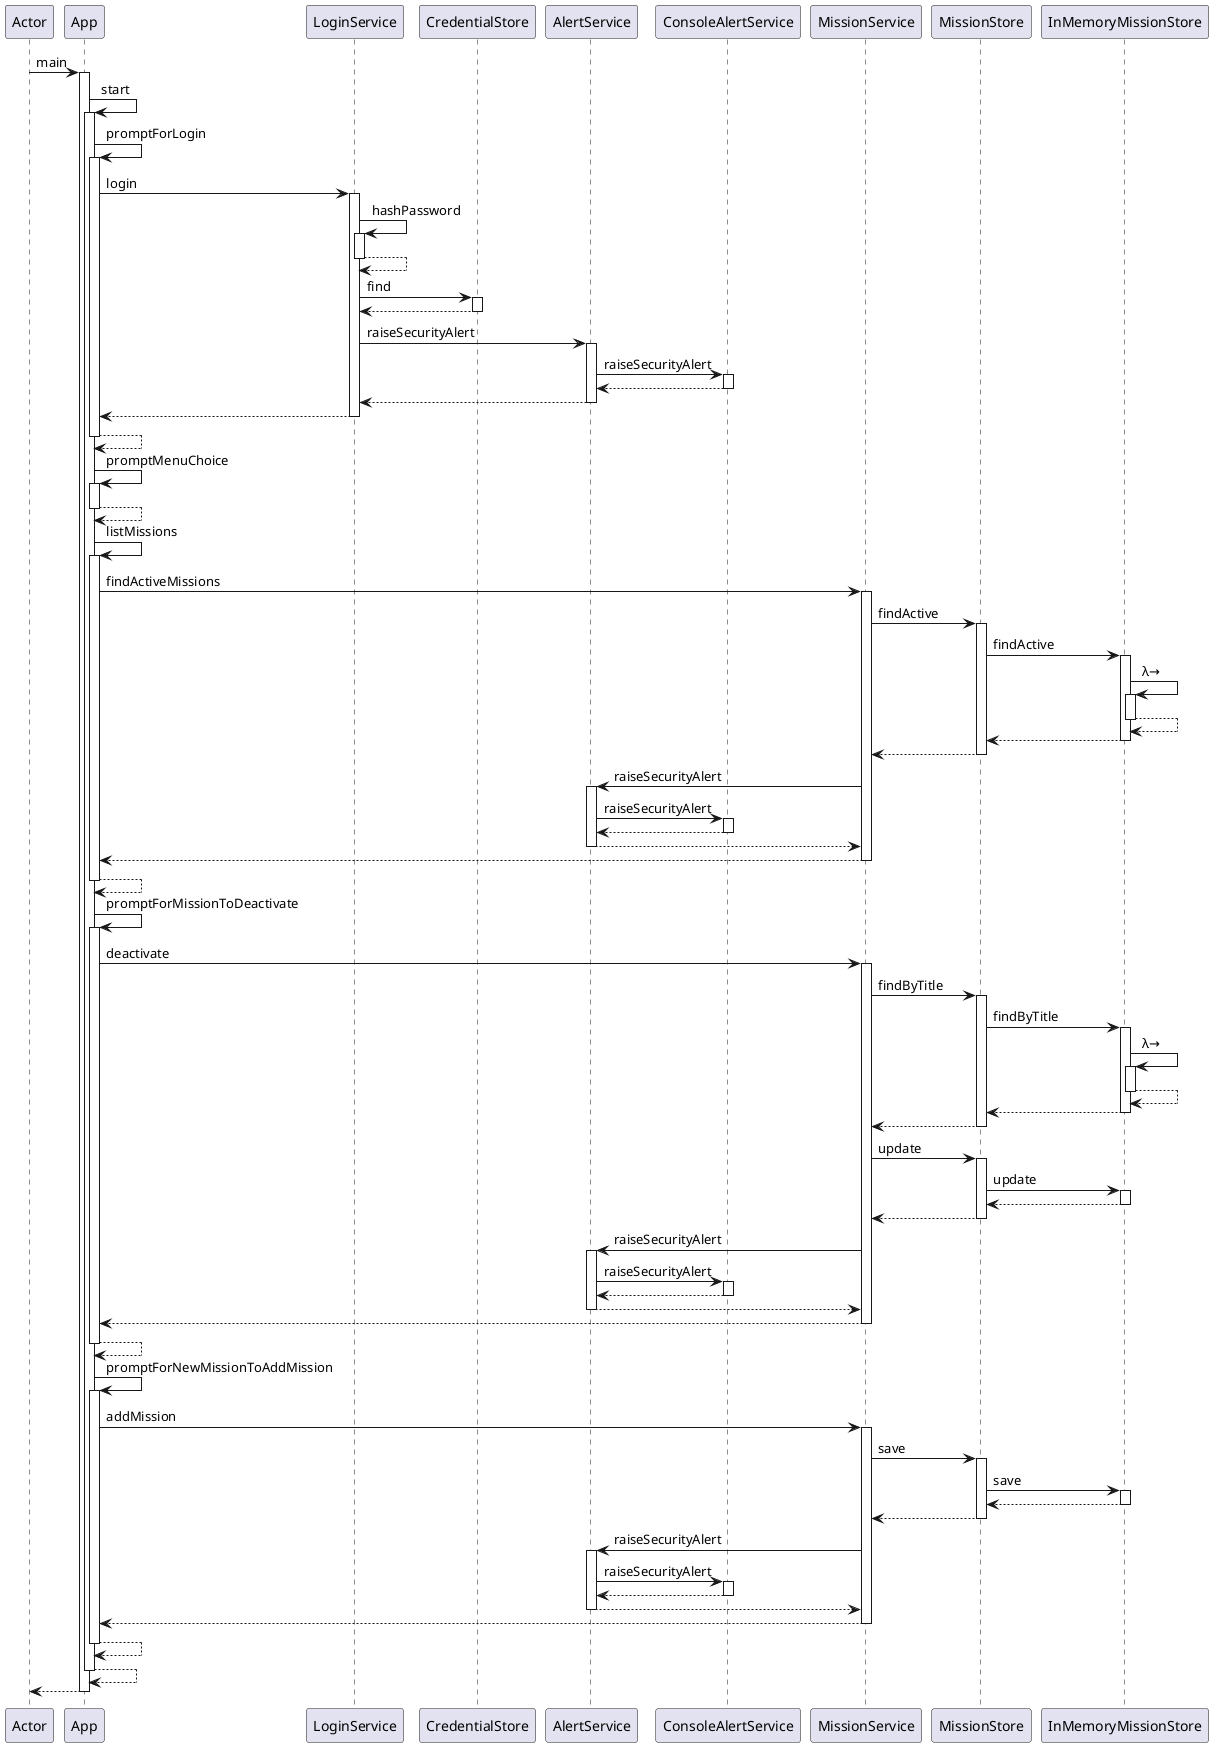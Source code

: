 @startuml
participant Actor
Actor -> App : main
activate App
App -> App : start
activate App
App -> App : promptForLogin
activate App
App -> LoginService : login
activate LoginService
LoginService -> LoginService : hashPassword
activate LoginService
LoginService --> LoginService
deactivate LoginService
LoginService -> CredentialStore : find
activate CredentialStore
CredentialStore --> LoginService
deactivate CredentialStore
LoginService -> AlertService : raiseSecurityAlert
activate AlertService
AlertService -> ConsoleAlertService : raiseSecurityAlert
activate ConsoleAlertService
ConsoleAlertService --> AlertService
deactivate ConsoleAlertService
AlertService --> LoginService
deactivate AlertService
LoginService --> App
deactivate LoginService
App --> App
deactivate App
App -> App : promptMenuChoice
activate App
App --> App
deactivate App
App -> App : listMissions
activate App
App -> MissionService : findActiveMissions
activate MissionService
MissionService -> MissionStore : findActive
activate MissionStore
MissionStore -> InMemoryMissionStore : findActive
activate InMemoryMissionStore
InMemoryMissionStore -> InMemoryMissionStore : λ→
activate InMemoryMissionStore
InMemoryMissionStore --> InMemoryMissionStore
deactivate InMemoryMissionStore
InMemoryMissionStore --> MissionStore
deactivate InMemoryMissionStore
MissionStore --> MissionService
deactivate MissionStore
MissionService -> AlertService : raiseSecurityAlert
activate AlertService
AlertService -> ConsoleAlertService : raiseSecurityAlert
activate ConsoleAlertService
ConsoleAlertService --> AlertService
deactivate ConsoleAlertService
AlertService --> MissionService
deactivate AlertService
MissionService --> App
deactivate MissionService
App --> App
deactivate App
App -> App : promptForMissionToDeactivate
activate App
App -> MissionService : deactivate
activate MissionService
MissionService -> MissionStore : findByTitle
activate MissionStore
MissionStore -> InMemoryMissionStore : findByTitle
activate InMemoryMissionStore
InMemoryMissionStore -> InMemoryMissionStore : λ→
activate InMemoryMissionStore
InMemoryMissionStore --> InMemoryMissionStore
deactivate InMemoryMissionStore
InMemoryMissionStore --> MissionStore
deactivate InMemoryMissionStore
MissionStore --> MissionService
deactivate MissionStore
MissionService -> MissionStore : update
activate MissionStore
MissionStore -> InMemoryMissionStore : update
activate InMemoryMissionStore
InMemoryMissionStore --> MissionStore
deactivate InMemoryMissionStore
MissionStore --> MissionService
deactivate MissionStore
MissionService -> AlertService : raiseSecurityAlert
activate AlertService
AlertService -> ConsoleAlertService : raiseSecurityAlert
activate ConsoleAlertService
ConsoleAlertService --> AlertService
deactivate ConsoleAlertService
AlertService --> MissionService
deactivate AlertService
MissionService --> App
deactivate MissionService
App --> App
deactivate App
App -> App : promptForNewMissionToAddMission
activate App
App -> MissionService : addMission
activate MissionService
MissionService -> MissionStore : save
activate MissionStore
MissionStore -> InMemoryMissionStore : save
activate InMemoryMissionStore
InMemoryMissionStore --> MissionStore
deactivate InMemoryMissionStore
MissionStore --> MissionService
deactivate MissionStore
MissionService -> AlertService : raiseSecurityAlert
activate AlertService
AlertService -> ConsoleAlertService : raiseSecurityAlert
activate ConsoleAlertService
ConsoleAlertService --> AlertService
deactivate ConsoleAlertService
AlertService --> MissionService
deactivate AlertService
MissionService --> App
deactivate MissionService
App --> App
deactivate App
App --> App
deactivate App
return
@enduml